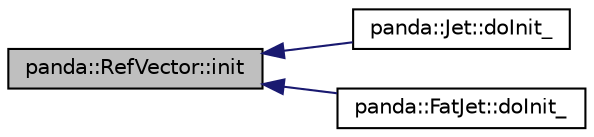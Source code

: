 digraph G
{
  edge [fontname="Helvetica",fontsize="10",labelfontname="Helvetica",labelfontsize="10"];
  node [fontname="Helvetica",fontsize="10",shape=record];
  rankdir=LR;
  Node1 [label="panda::RefVector::init",height=0.2,width=0.4,color="black", fillcolor="grey75", style="filled" fontcolor="black"];
  Node1 -> Node2 [dir=back,color="midnightblue",fontsize="10",style="solid"];
  Node2 [label="panda::Jet::doInit_",height=0.2,width=0.4,color="black", fillcolor="white", style="filled",URL="$classpanda_1_1Jet.html#ac8801b9ee9b645f4d0a24aa34accb414"];
  Node1 -> Node3 [dir=back,color="midnightblue",fontsize="10",style="solid"];
  Node3 [label="panda::FatJet::doInit_",height=0.2,width=0.4,color="black", fillcolor="white", style="filled",URL="$classpanda_1_1FatJet.html#aae0c0b4e50cf6aae1d6c12b31d8585d9"];
}

